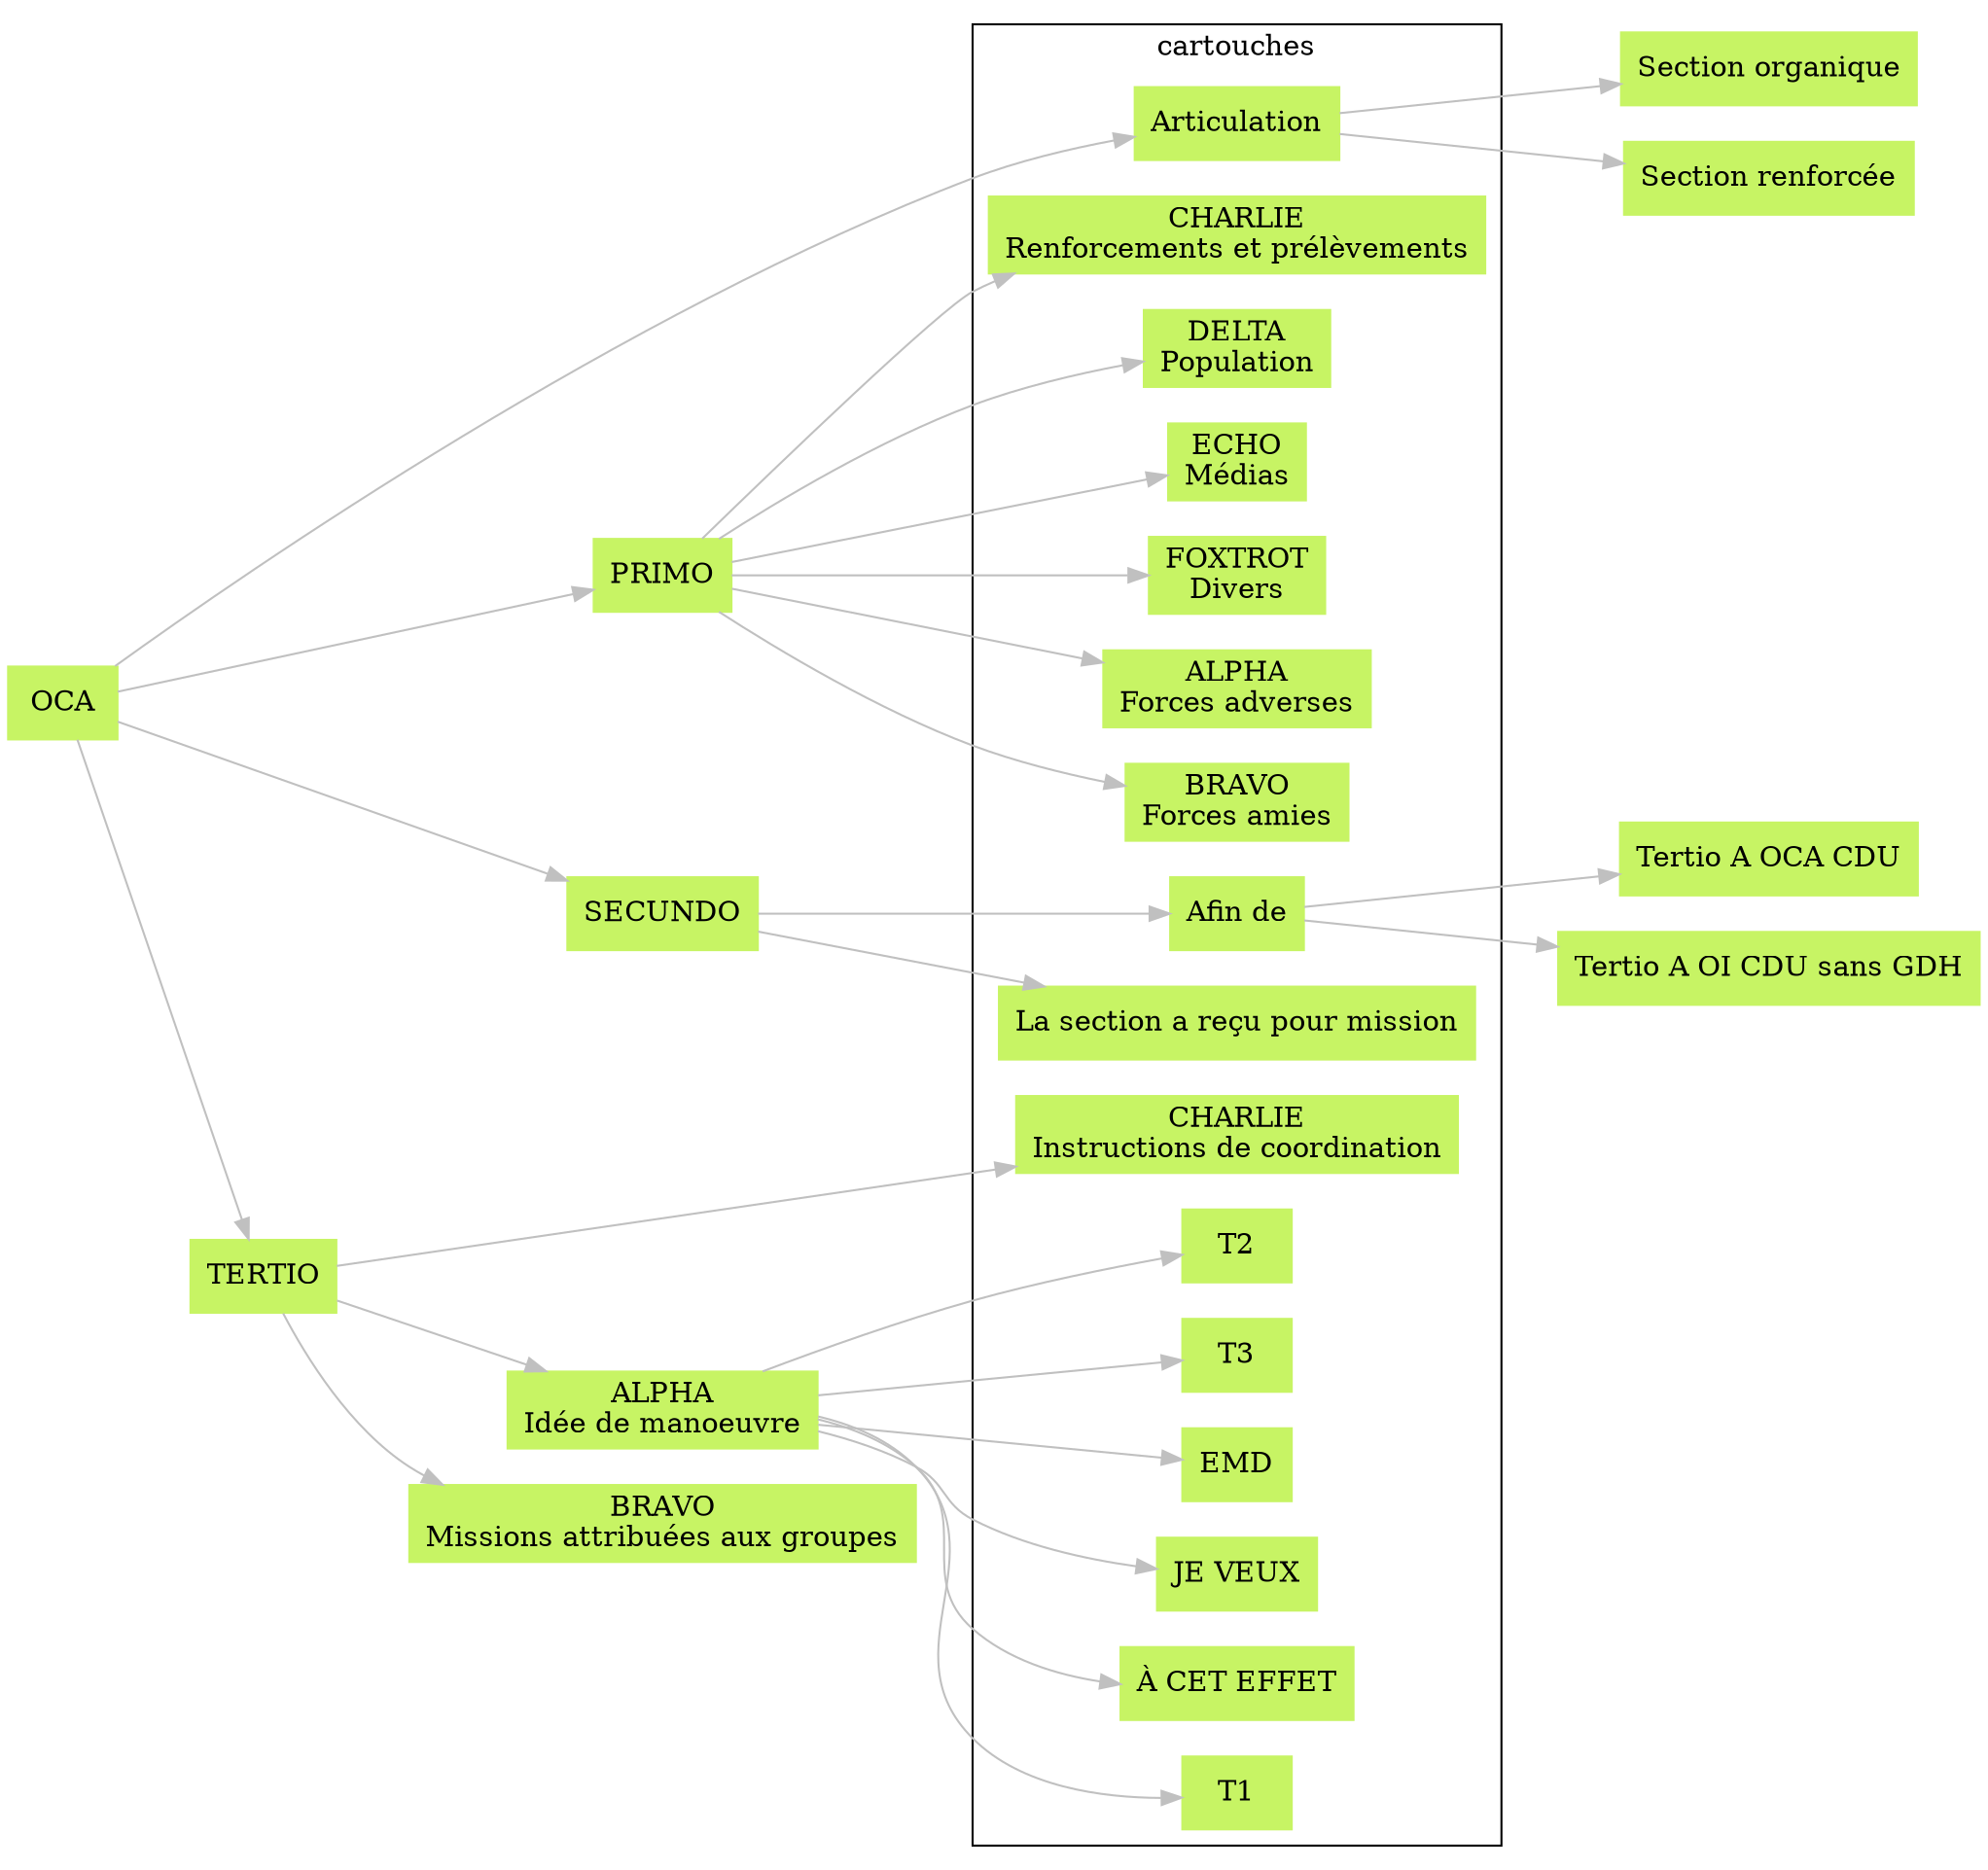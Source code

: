 digraph {

    graph [layout = dot, overlap=false, rankdir=LR, ordering="out"]
    node [shape = rectangle, style = filled, color = "#C7F464"]
    edge [color = grey]
    
    subgraph cluster_Cartouches {
    label = "cartouches"
    { rank = same ; Articulation, "ALPHA\nForces adverses", "BRAVO\nForces amies", "CHARLIE\nRenforcements et prélèvements",  "DELTA\nPopulation",  "ECHO\nMédias",  "FOXTROT\nDivers",  "Afin de",  "La section a reçu pour mission",  "JE VEUX",  "À CET EFFET",  "T1",  "T2",  "T3",  "EMD", "CHARLIE\nInstructions de coordination" }
    }
    
    OCA -> Articulation
    OCA -> PRIMO
    OCA -> SECUNDO
    OCA -> TERTIO
    
    PRIMO -> "ALPHA\nForces adverses"
    PRIMO -> "BRAVO\nForces amies"
    PRIMO -> "CHARLIE\nRenforcements et prélèvements"
    PRIMO -> "DELTA\nPopulation"
    PRIMO -> "ECHO\nMédias"
    PRIMO -> "FOXTROT\nDivers"
    
    SECUNDO -> "Afin de", "La section a reçu pour mission"
    
    TERTIO -> "ALPHA\nIdée de manoeuvre"
    TERTIO -> "BRAVO\nMissions attribuées aux groupes"
    TERTIO -> "CHARLIE\nInstructions de coordination"
    
    "ALPHA\nIdée de manoeuvre" -> "JE VEUX"
    "ALPHA\nIdée de manoeuvre" -> "À CET EFFET"
    "ALPHA\nIdée de manoeuvre" -> "T1"
    "ALPHA\nIdée de manoeuvre" -> "T2"
    "ALPHA\nIdée de manoeuvre" -> "T3"
    "ALPHA\nIdée de manoeuvre" -> "EMD"
    
    Articulation -> "Section organique", "Section renforcée"
    "ALPHA\nForces adverses"
    "Afin de" -> "Tertio A OCA CDU", "Tertio A OI CDU sans GDH"
    

}    
